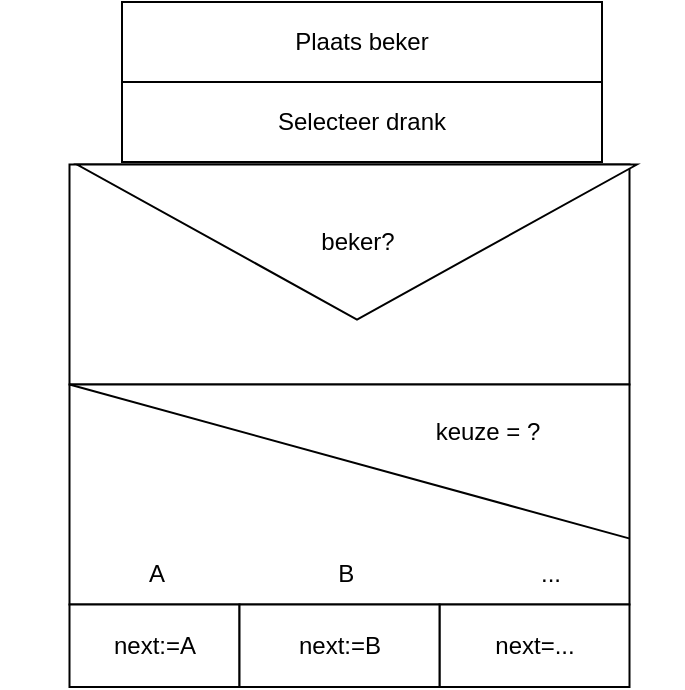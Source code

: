 <mxfile>
    <diagram id="d5sBMp1hRKsce4o4AKNM" name="Page-1">
        <mxGraphModel dx="744" dy="368" grid="1" gridSize="10" guides="1" tooltips="1" connect="1" arrows="1" fold="1" page="1" pageScale="1" pageWidth="850" pageHeight="1100" math="0" shadow="0">
            <root>
                <mxCell id="0"/>
                <mxCell id="1" parent="0"/>
                <mxCell id="2" value="Plaats beker" style="rounded=0;whiteSpace=wrap;html=1;" vertex="1" parent="1">
                    <mxGeometry x="210" y="40" width="240" height="40" as="geometry"/>
                </mxCell>
                <mxCell id="3" value="Selecteer drank" style="rounded=0;whiteSpace=wrap;html=1;" vertex="1" parent="1">
                    <mxGeometry x="210" y="80" width="240" height="40" as="geometry"/>
                </mxCell>
                <mxCell id="4" value="" style="rounded=0;whiteSpace=wrap;html=1;fillColor=default;" vertex="1" parent="1">
                    <mxGeometry x="183.75" y="121.25" width="280" height="110" as="geometry"/>
                </mxCell>
                <mxCell id="5" value="Ja&amp;nbsp; &amp;nbsp; &amp;nbsp; &amp;nbsp; &amp;nbsp; &amp;nbsp; &amp;nbsp; &amp;nbsp; &amp;nbsp; &amp;nbsp; &amp;nbsp; &amp;nbsp; &amp;nbsp; &amp;nbsp; &amp;nbsp; &amp;nbsp; &amp;nbsp; &amp;nbsp; &amp;nbsp; &amp;nbsp; &amp;nbsp; Nee" style="rounded=0;whiteSpace=wrap;html=1;fillColor=default;opacity=0;" vertex="1" parent="1">
                    <mxGeometry x="150" y="221.25" width="340" height="30" as="geometry"/>
                </mxCell>
                <mxCell id="6" value="beker?" style="triangle;whiteSpace=wrap;html=1;fillColor=default;rotation=90;horizontal=0;" vertex="1" parent="1">
                    <mxGeometry x="288.75" y="20" width="77.5" height="280" as="geometry"/>
                </mxCell>
                <mxCell id="7" value="" style="rounded=0;whiteSpace=wrap;html=1;fillColor=default;" vertex="1" parent="1">
                    <mxGeometry x="183.75" y="231.25" width="280" height="110" as="geometry"/>
                </mxCell>
                <mxCell id="10" value="" style="endArrow=none;html=1;entryX=0;entryY=0;entryDx=0;entryDy=0;exitX=0.911;exitY=-0.102;exitDx=0;exitDy=0;exitPerimeter=0;" edge="1" parent="1" target="7">
                    <mxGeometry width="50" height="50" relative="1" as="geometry">
                        <mxPoint x="463.49" y="308.19" as="sourcePoint"/>
                        <mxPoint x="413.75" y="240" as="targetPoint"/>
                    </mxGeometry>
                </mxCell>
                <mxCell id="11" value="keuze = ?" style="whiteSpace=wrap;html=1;opacity=0;" vertex="1" parent="1">
                    <mxGeometry x="332.5" y="240" width="120" height="30" as="geometry"/>
                </mxCell>
                <mxCell id="12" value="next:=A" style="rounded=0;whiteSpace=wrap;html=1;" vertex="1" parent="1">
                    <mxGeometry x="183.75" y="341.25" width="85" height="41.25" as="geometry"/>
                </mxCell>
                <mxCell id="13" value="next=..." style="rounded=0;whiteSpace=wrap;html=1;" vertex="1" parent="1">
                    <mxGeometry x="368.75" y="341.25" width="95" height="41.25" as="geometry"/>
                </mxCell>
                <mxCell id="14" value="next:=B" style="rounded=0;whiteSpace=wrap;html=1;" vertex="1" parent="1">
                    <mxGeometry x="268.75" y="341.25" width="100" height="41.25" as="geometry"/>
                </mxCell>
                <mxCell id="15" value="A&amp;nbsp; &amp;nbsp; &amp;nbsp; &amp;nbsp; &amp;nbsp; &amp;nbsp; &amp;nbsp; &amp;nbsp; &amp;nbsp; &amp;nbsp; &amp;nbsp; &amp;nbsp; &amp;nbsp; B&amp;nbsp; &amp;nbsp; &amp;nbsp; &amp;nbsp; &amp;nbsp; &amp;nbsp; &amp;nbsp; &amp;nbsp; &amp;nbsp; &amp;nbsp; &amp;nbsp; &amp;nbsp; &amp;nbsp; &amp;nbsp; ..." style="rounded=0;whiteSpace=wrap;html=1;opacity=0;" vertex="1" parent="1">
                    <mxGeometry x="183.75" y="310" width="285" height="31.25" as="geometry"/>
                </mxCell>
            </root>
        </mxGraphModel>
    </diagram>
</mxfile>